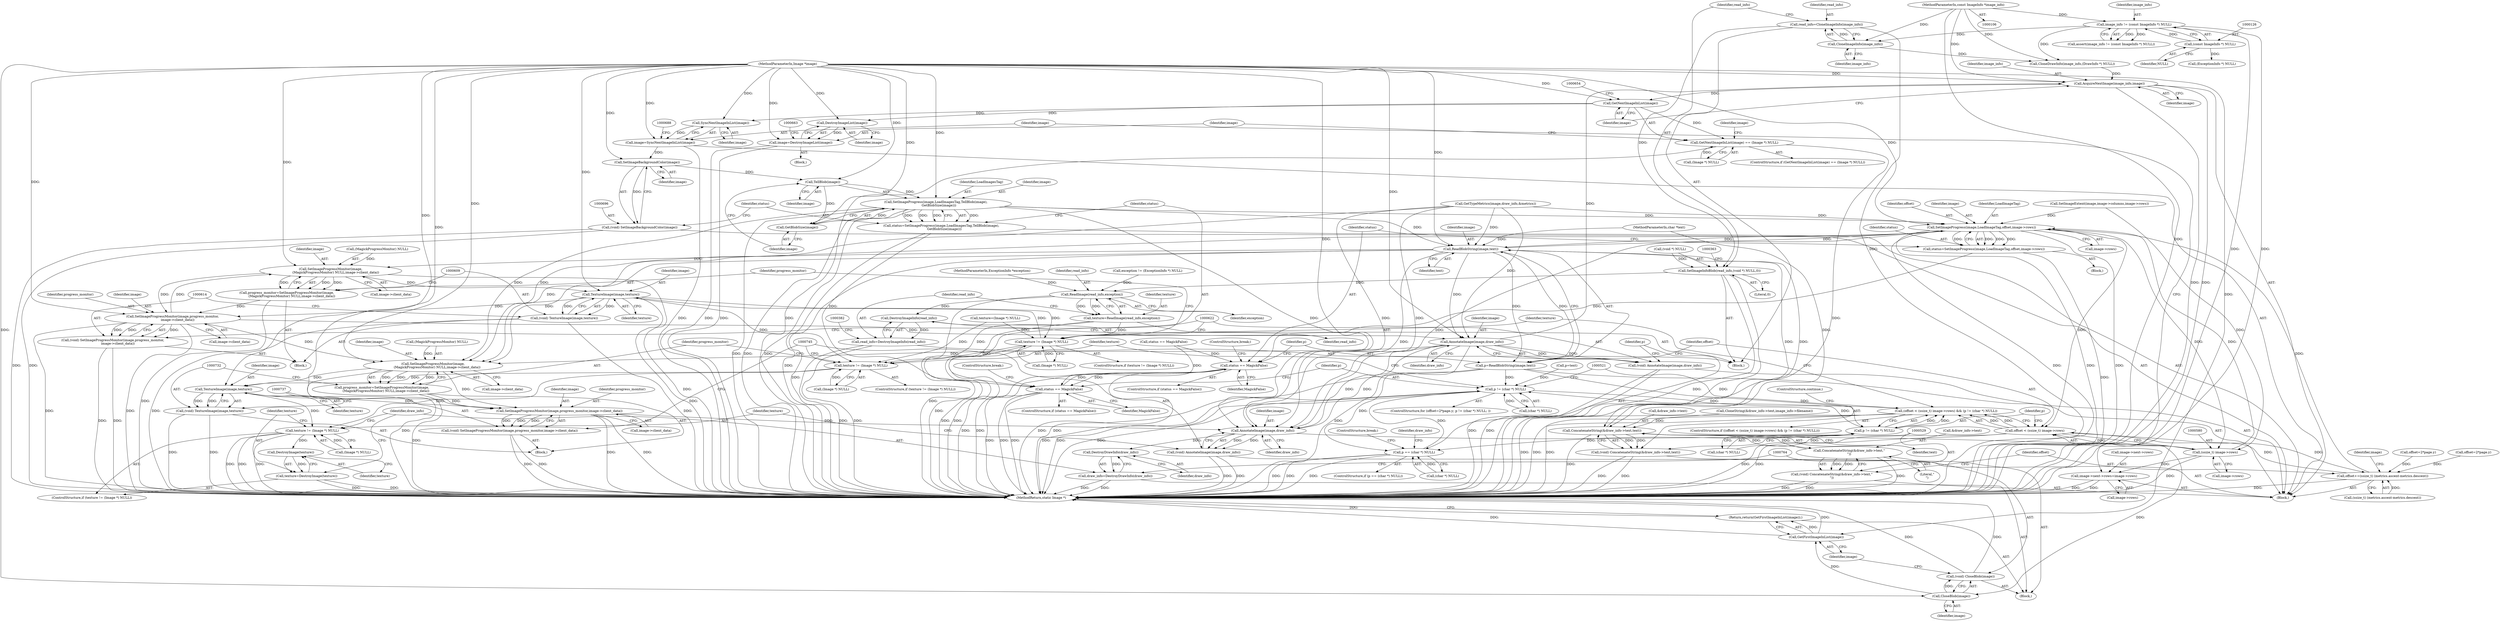 digraph "0_ImageMagick_f6e9d0d9955e85bdd7540b251cd50d598dacc5e6_66@API" {
"1000352" [label="(Call,read_info=CloneImageInfo(image_info))"];
"1000354" [label="(Call,CloneImageInfo(image_info))"];
"1000123" [label="(Call,image_info != (const ImageInfo *) NULL)"];
"1000107" [label="(MethodParameterIn,const ImageInfo *image_info)"];
"1000125" [label="(Call,(const ImageInfo *) NULL)"];
"1000356" [label="(Call,SetImageInfoBlob(read_info,(void *) NULL,0))"];
"1000374" [label="(Call,ReadImage(read_info,exception))"];
"1000372" [label="(Call,texture=ReadImage(read_info,exception))"];
"1000591" [label="(Call,texture != (Image *) NULL)"];
"1000610" [label="(Call,TextureImage(image,texture))"];
"1000608" [label="(Call,(void) TextureImage(image,texture))"];
"1000615" [label="(Call,SetImageProgressMonitor(image,progress_monitor,\n          image->client_data))"];
"1000600" [label="(Call,SetImageProgressMonitor(image,\n          (MagickProgressMonitor) NULL,image->client_data))"];
"1000598" [label="(Call,progress_monitor=SetImageProgressMonitor(image,\n          (MagickProgressMonitor) NULL,image->client_data))"];
"1000613" [label="(Call,(void) SetImageProgressMonitor(image,progress_monitor,\n          image->client_data))"];
"1000623" [label="(Call,AnnotateImage(image,draw_info))"];
"1000621" [label="(Call,(void) AnnotateImage(image,draw_info))"];
"1000646" [label="(Call,AcquireNextImage(image_info,image))"];
"1000651" [label="(Call,GetNextImageInList(image))"];
"1000650" [label="(Call,GetNextImageInList(image) == (Image *) NULL)"];
"1000659" [label="(Call,DestroyImageList(image))"];
"1000657" [label="(Call,image=DestroyImageList(image))"];
"1000685" [label="(Call,SyncNextImageInList(image))"];
"1000683" [label="(Call,image=SyncNextImageInList(image))"];
"1000697" [label="(Call,SetImageBackgroundColor(image))"];
"1000695" [label="(Call,(void) SetImageBackgroundColor(image))"];
"1000704" [label="(Call,TellBlob(image))"];
"1000701" [label="(Call,SetImageProgress(image,LoadImagesTag,TellBlob(image),\n      GetBlobSize(image)))"];
"1000558" [label="(Call,SetImageProgress(image,LoadImageTag,offset,image->rows))"];
"1000556" [label="(Call,status=SetImageProgress(image,LoadImageTag,offset,image->rows))"];
"1000566" [label="(Call,status == MagickFalse)"];
"1000709" [label="(Call,status == MagickFalse)"];
"1000572" [label="(Call,ReadBlobString(image,text))"];
"1000522" [label="(Call,ConcatenateString(&draw_info->text,text))"];
"1000520" [label="(Call,(void) ConcatenateString(&draw_info->text,text))"];
"1000530" [label="(Call,ConcatenateString(&draw_info->text,\"\n\"))"];
"1000528" [label="(Call,(void) ConcatenateString(&draw_info->text,\"\n\"))"];
"1000570" [label="(Call,p=ReadBlobString(image,text))"];
"1000514" [label="(Call,p != (char *) NULL)"];
"1000576" [label="(Call,(offset < (ssize_t) image->rows) && (p != (char *) NULL))"];
"1000584" [label="(Call,p != (char *) NULL)"];
"1000627" [label="(Call,p == (char *) NULL)"];
"1000723" [label="(Call,SetImageProgressMonitor(image,\n        (MagickProgressMonitor) NULL,image->client_data))"];
"1000721" [label="(Call,progress_monitor=SetImageProgressMonitor(image,\n        (MagickProgressMonitor) NULL,image->client_data))"];
"1000738" [label="(Call,SetImageProgressMonitor(image,progress_monitor,image->client_data))"];
"1000736" [label="(Call,(void) SetImageProgressMonitor(image,progress_monitor,image->client_data))"];
"1000746" [label="(Call,AnnotateImage(image,draw_info))"];
"1000744" [label="(Call,(void) AnnotateImage(image,draw_info))"];
"1000761" [label="(Call,DestroyDrawInfo(draw_info))"];
"1000759" [label="(Call,draw_info=DestroyDrawInfo(draw_info))"];
"1000765" [label="(Call,CloseBlob(image))"];
"1000763" [label="(Call,(void) CloseBlob(image))"];
"1000768" [label="(Call,GetFirstImageInList(image))"];
"1000767" [label="(Return,return(GetFirstImageInList(image));)"];
"1000733" [label="(Call,TextureImage(image,texture))"];
"1000731" [label="(Call,(void) TextureImage(image,texture))"];
"1000750" [label="(Call,texture != (Image *) NULL)"];
"1000757" [label="(Call,DestroyImage(texture))"];
"1000755" [label="(Call,texture=DestroyImage(texture))"];
"1000577" [label="(Call,offset < (ssize_t) image->rows)"];
"1000536" [label="(Call,offset+=(ssize_t) (metrics.ascent-metrics.descent))"];
"1000579" [label="(Call,(ssize_t) image->rows)"];
"1000674" [label="(Call,image->next->rows=image->rows)"];
"1000699" [label="(Call,status=SetImageProgress(image,LoadImagesTag,TellBlob(image),\n      GetBlobSize(image)))"];
"1000706" [label="(Call,GetBlobSize(image))"];
"1000714" [label="(Call,texture != (Image *) NULL)"];
"1000379" [label="(Call,DestroyImageInfo(read_info))"];
"1000377" [label="(Call,read_info=DestroyImageInfo(read_info))"];
"1000731" [label="(Call,(void) TextureImage(image,texture))"];
"1000700" [label="(Identifier,status)"];
"1000605" [label="(Call,image->client_data)"];
"1000649" [label="(ControlStructure,if (GetNextImageInList(image) == (Image *) NULL))"];
"1000686" [label="(Identifier,image)"];
"1000577" [label="(Call,offset < (ssize_t) image->rows)"];
"1000387" [label="(Call,CloneDrawInfo(image_info,(DrawInfo *) NULL))"];
"1000621" [label="(Call,(void) AnnotateImage(image,draw_info))"];
"1000550" [label="(Identifier,image)"];
"1000353" [label="(Identifier,read_info)"];
"1000152" [label="(Call,(ExceptionInfo *) NULL)"];
"1000765" [label="(Call,CloseBlob(image))"];
"1000355" [label="(Identifier,image_info)"];
"1000537" [label="(Identifier,offset)"];
"1000624" [label="(Identifier,image)"];
"1000356" [label="(Call,SetImageInfoBlob(read_info,(void *) NULL,0))"];
"1000566" [label="(Call,status == MagickFalse)"];
"1000747" [label="(Identifier,image)"];
"1000528" [label="(Call,(void) ConcatenateString(&draw_info->text,\"\n\"))"];
"1000507" [label="(Call,offset=2*page.y)"];
"1000531" [label="(Call,&draw_info->text)"];
"1000674" [label="(Call,image->next->rows=image->rows)"];
"1000377" [label="(Call,read_info=DestroyImageInfo(read_info))"];
"1000608" [label="(Call,(void) TextureImage(image,texture))"];
"1000561" [label="(Identifier,offset)"];
"1000523" [label="(Call,&draw_info->text)"];
"1000590" [label="(ControlStructure,if (texture != (Image *) NULL))"];
"1000723" [label="(Call,SetImageProgressMonitor(image,\n        (MagickProgressMonitor) NULL,image->client_data))"];
"1000636" [label="(Identifier,draw_info)"];
"1000301" [label="(Call,SetImageExtent(image,image->columns,image->rows))"];
"1000611" [label="(Identifier,image)"];
"1000352" [label="(Call,read_info=CloneImageInfo(image_info))"];
"1000647" [label="(Identifier,image_info)"];
"1000354" [label="(Call,CloneImageInfo(image_info))"];
"1000601" [label="(Identifier,image)"];
"1000668" [label="(Identifier,image)"];
"1000434" [label="(Call,status == MagickFalse)"];
"1000584" [label="(Call,p != (char *) NULL)"];
"1000568" [label="(Identifier,MagickFalse)"];
"1000527" [label="(Identifier,text)"];
"1000736" [label="(Call,(void) SetImageProgressMonitor(image,progress_monitor,image->client_data))"];
"1000538" [label="(Call,(ssize_t) (metrics.ascent-metrics.descent))"];
"1000722" [label="(Identifier,progress_monitor)"];
"1000556" [label="(Call,status=SetImageProgress(image,LoadImageTag,offset,image->rows))"];
"1000573" [label="(Identifier,image)"];
"1000758" [label="(Identifier,texture)"];
"1000600" [label="(Call,SetImageProgressMonitor(image,\n          (MagickProgressMonitor) NULL,image->client_data))"];
"1000733" [label="(Call,TextureImage(image,texture))"];
"1000361" [label="(Literal,0)"];
"1000124" [label="(Identifier,image_info)"];
"1000372" [label="(Call,texture=ReadImage(read_info,exception))"];
"1000697" [label="(Call,SetImageBackgroundColor(image))"];
"1000629" [label="(Call,(char *) NULL)"];
"1000596" [label="(Block,)"];
"1000744" [label="(Call,(void) AnnotateImage(image,draw_info))"];
"1000592" [label="(Identifier,texture)"];
"1000763" [label="(Call,(void) CloseBlob(image))"];
"1000716" [label="(Call,(Image *) NULL)"];
"1000708" [label="(ControlStructure,if (status == MagickFalse))"];
"1000589" [label="(ControlStructure,continue;)"];
"1000536" [label="(Call,offset+=(ssize_t) (metrics.ascent-metrics.descent))"];
"1000375" [label="(Identifier,read_info)"];
"1000516" [label="(Call,(char *) NULL)"];
"1000684" [label="(Identifier,image)"];
"1000122" [label="(Call,assert(image_info != (const ImageInfo *) NULL))"];
"1000751" [label="(Identifier,texture)"];
"1000710" [label="(Identifier,status)"];
"1000127" [label="(Identifier,NULL)"];
"1000555" [label="(Block,)"];
"1000766" [label="(Identifier,image)"];
"1000380" [label="(Identifier,read_info)"];
"1000657" [label="(Call,image=DestroyImageList(image))"];
"1000712" [label="(ControlStructure,break;)"];
"1000762" [label="(Identifier,draw_info)"];
"1000578" [label="(Identifier,offset)"];
"1000713" [label="(ControlStructure,if (texture != (Image *) NULL))"];
"1000626" [label="(ControlStructure,if (p == (char *) NULL))"];
"1000704" [label="(Call,TellBlob(image))"];
"1000535" [label="(Literal,\"\n\")"];
"1000610" [label="(Call,TextureImage(image,texture))"];
"1000724" [label="(Identifier,image)"];
"1000646" [label="(Call,AcquireNextImage(image_info,image))"];
"1000337" [label="(Call,texture=(Image *) NULL)"];
"1000520" [label="(Call,(void) ConcatenateString(&draw_info->text,text))"];
"1000581" [label="(Call,image->rows)"];
"1000522" [label="(Call,ConcatenateString(&draw_info->text,text))"];
"1000757" [label="(Call,DestroyImage(texture))"];
"1000639" [label="(Call,offset=2*page.y)"];
"1000613" [label="(Call,(void) SetImageProgressMonitor(image,progress_monitor,\n          image->client_data))"];
"1000628" [label="(Identifier,p)"];
"1000719" [label="(Block,)"];
"1000680" [label="(Call,image->rows)"];
"1000376" [label="(Identifier,exception)"];
"1000648" [label="(Identifier,image)"];
"1000748" [label="(Identifier,draw_info)"];
"1000735" [label="(Identifier,texture)"];
"1000428" [label="(Call,GetTypeMetrics(image,draw_info,&metrics))"];
"1000357" [label="(Identifier,read_info)"];
"1000515" [label="(Identifier,p)"];
"1000768" [label="(Call,GetFirstImageInList(image))"];
"1000558" [label="(Call,SetImageProgress(image,LoadImageTag,offset,image->rows))"];
"1000559" [label="(Identifier,image)"];
"1000514" [label="(Call,p != (char *) NULL)"];
"1000739" [label="(Identifier,image)"];
"1000740" [label="(Identifier,progress_monitor)"];
"1000150" [label="(Call,exception != (ExceptionInfo *) NULL)"];
"1000109" [label="(MethodParameterIn,char *text)"];
"1000755" [label="(Call,texture=DestroyImage(texture))"];
"1000725" [label="(Call,(MagickProgressMonitor) NULL)"];
"1000685" [label="(Call,SyncNextImageInList(image))"];
"1000394" [label="(Call,CloneString(&draw_info->text,image_info->filename))"];
"1000572" [label="(Call,ReadBlobString(image,text))"];
"1000741" [label="(Call,image->client_data)"];
"1000752" [label="(Call,(Image *) NULL)"];
"1000699" [label="(Call,status=SetImageProgress(image,LoadImagesTag,TellBlob(image),\n      GetBlobSize(image)))"];
"1000734" [label="(Identifier,image)"];
"1000706" [label="(Call,GetBlobSize(image))"];
"1000750" [label="(Call,texture != (Image *) NULL)"];
"1000698" [label="(Identifier,image)"];
"1000627" [label="(Call,p == (char *) NULL)"];
"1000373" [label="(Identifier,texture)"];
"1000728" [label="(Call,image->client_data)"];
"1000705" [label="(Identifier,image)"];
"1000617" [label="(Identifier,progress_monitor)"];
"1000557" [label="(Identifier,status)"];
"1000761" [label="(Call,DestroyDrawInfo(draw_info))"];
"1000579" [label="(Call,(ssize_t) image->rows)"];
"1000562" [label="(Call,image->rows)"];
"1000586" [label="(Call,(char *) NULL)"];
"1000632" [label="(ControlStructure,break;)"];
"1000123" [label="(Call,image_info != (const ImageInfo *) NULL)"];
"1000702" [label="(Identifier,image)"];
"1000769" [label="(Identifier,image)"];
"1000707" [label="(Identifier,image)"];
"1000759" [label="(Call,draw_info=DestroyDrawInfo(draw_info))"];
"1000593" [label="(Call,(Image *) NULL)"];
"1000612" [label="(Identifier,texture)"];
"1000703" [label="(Identifier,LoadImagesTag)"];
"1000111" [label="(Block,)"];
"1000530" [label="(Call,ConcatenateString(&draw_info->text,\"\n\"))"];
"1000770" [label="(MethodReturn,static Image *)"];
"1000651" [label="(Call,GetNextImageInList(image))"];
"1000695" [label="(Call,(void) SetImageBackgroundColor(image))"];
"1000570" [label="(Call,p=ReadBlobString(image,text))"];
"1000760" [label="(Identifier,draw_info)"];
"1000656" [label="(Block,)"];
"1000591" [label="(Call,texture != (Image *) NULL)"];
"1000618" [label="(Call,image->client_data)"];
"1000616" [label="(Identifier,image)"];
"1000602" [label="(Call,(MagickProgressMonitor) NULL)"];
"1000652" [label="(Identifier,image)"];
"1000599" [label="(Identifier,progress_monitor)"];
"1000574" [label="(Identifier,text)"];
"1000519" [label="(Block,)"];
"1000659" [label="(Call,DestroyImageList(image))"];
"1000567" [label="(Identifier,status)"];
"1000660" [label="(Identifier,image)"];
"1000506" [label="(ControlStructure,for (offset=2*page.y; p != (char *) NULL; ))"];
"1000374" [label="(Call,ReadImage(read_info,exception))"];
"1000576" [label="(Call,(offset < (ssize_t) image->rows) && (p != (char *) NULL))"];
"1000714" [label="(Call,texture != (Image *) NULL)"];
"1000571" [label="(Identifier,p)"];
"1000125" [label="(Call,(const ImageInfo *) NULL)"];
"1000358" [label="(Call,(void *) NULL)"];
"1000107" [label="(MethodParameterIn,const ImageInfo *image_info)"];
"1000746" [label="(Call,AnnotateImage(image,draw_info))"];
"1000767" [label="(Return,return(GetFirstImageInList(image));)"];
"1000575" [label="(ControlStructure,if ((offset < (ssize_t) image->rows) && (p != (char *) NULL)))"];
"1000721" [label="(Call,progress_monitor=SetImageProgressMonitor(image,\n        (MagickProgressMonitor) NULL,image->client_data))"];
"1000711" [label="(Identifier,MagickFalse)"];
"1000565" [label="(ControlStructure,if (status == MagickFalse))"];
"1000350" [label="(Block,)"];
"1000650" [label="(Call,GetNextImageInList(image) == (Image *) NULL)"];
"1000658" [label="(Identifier,image)"];
"1000560" [label="(Identifier,LoadImageTag)"];
"1000379" [label="(Call,DestroyImageInfo(read_info))"];
"1000378" [label="(Identifier,read_info)"];
"1000709" [label="(Call,status == MagickFalse)"];
"1000503" [label="(Call,p=text)"];
"1000756" [label="(Identifier,texture)"];
"1000623" [label="(Call,AnnotateImage(image,draw_info))"];
"1000749" [label="(ControlStructure,if (texture != (Image *) NULL))"];
"1000585" [label="(Identifier,p)"];
"1000701" [label="(Call,SetImageProgress(image,LoadImagesTag,TellBlob(image),\n      GetBlobSize(image)))"];
"1000615" [label="(Call,SetImageProgressMonitor(image,progress_monitor,\n          image->client_data))"];
"1000625" [label="(Identifier,draw_info)"];
"1000683" [label="(Call,image=SyncNextImageInList(image))"];
"1000108" [label="(MethodParameterIn,Image *image)"];
"1000738" [label="(Call,SetImageProgressMonitor(image,progress_monitor,image->client_data))"];
"1000715" [label="(Identifier,texture)"];
"1000675" [label="(Call,image->next->rows)"];
"1000653" [label="(Call,(Image *) NULL)"];
"1000598" [label="(Call,progress_monitor=SetImageProgressMonitor(image,\n          (MagickProgressMonitor) NULL,image->client_data))"];
"1000569" [label="(ControlStructure,break;)"];
"1000110" [label="(MethodParameterIn,ExceptionInfo *exception)"];
"1000352" -> "1000350"  [label="AST: "];
"1000352" -> "1000354"  [label="CFG: "];
"1000353" -> "1000352"  [label="AST: "];
"1000354" -> "1000352"  [label="AST: "];
"1000357" -> "1000352"  [label="CFG: "];
"1000352" -> "1000770"  [label="DDG: "];
"1000354" -> "1000352"  [label="DDG: "];
"1000352" -> "1000356"  [label="DDG: "];
"1000354" -> "1000355"  [label="CFG: "];
"1000355" -> "1000354"  [label="AST: "];
"1000123" -> "1000354"  [label="DDG: "];
"1000107" -> "1000354"  [label="DDG: "];
"1000354" -> "1000387"  [label="DDG: "];
"1000123" -> "1000122"  [label="AST: "];
"1000123" -> "1000125"  [label="CFG: "];
"1000124" -> "1000123"  [label="AST: "];
"1000125" -> "1000123"  [label="AST: "];
"1000122" -> "1000123"  [label="CFG: "];
"1000123" -> "1000770"  [label="DDG: "];
"1000123" -> "1000770"  [label="DDG: "];
"1000123" -> "1000122"  [label="DDG: "];
"1000123" -> "1000122"  [label="DDG: "];
"1000107" -> "1000123"  [label="DDG: "];
"1000125" -> "1000123"  [label="DDG: "];
"1000123" -> "1000387"  [label="DDG: "];
"1000107" -> "1000106"  [label="AST: "];
"1000107" -> "1000770"  [label="DDG: "];
"1000107" -> "1000387"  [label="DDG: "];
"1000107" -> "1000646"  [label="DDG: "];
"1000125" -> "1000127"  [label="CFG: "];
"1000126" -> "1000125"  [label="AST: "];
"1000127" -> "1000125"  [label="AST: "];
"1000125" -> "1000152"  [label="DDG: "];
"1000356" -> "1000350"  [label="AST: "];
"1000356" -> "1000361"  [label="CFG: "];
"1000357" -> "1000356"  [label="AST: "];
"1000358" -> "1000356"  [label="AST: "];
"1000361" -> "1000356"  [label="AST: "];
"1000363" -> "1000356"  [label="CFG: "];
"1000356" -> "1000770"  [label="DDG: "];
"1000356" -> "1000770"  [label="DDG: "];
"1000358" -> "1000356"  [label="DDG: "];
"1000356" -> "1000374"  [label="DDG: "];
"1000374" -> "1000372"  [label="AST: "];
"1000374" -> "1000376"  [label="CFG: "];
"1000375" -> "1000374"  [label="AST: "];
"1000376" -> "1000374"  [label="AST: "];
"1000372" -> "1000374"  [label="CFG: "];
"1000374" -> "1000770"  [label="DDG: "];
"1000374" -> "1000372"  [label="DDG: "];
"1000374" -> "1000372"  [label="DDG: "];
"1000150" -> "1000374"  [label="DDG: "];
"1000110" -> "1000374"  [label="DDG: "];
"1000374" -> "1000379"  [label="DDG: "];
"1000372" -> "1000350"  [label="AST: "];
"1000373" -> "1000372"  [label="AST: "];
"1000378" -> "1000372"  [label="CFG: "];
"1000372" -> "1000770"  [label="DDG: "];
"1000372" -> "1000591"  [label="DDG: "];
"1000372" -> "1000714"  [label="DDG: "];
"1000591" -> "1000590"  [label="AST: "];
"1000591" -> "1000593"  [label="CFG: "];
"1000592" -> "1000591"  [label="AST: "];
"1000593" -> "1000591"  [label="AST: "];
"1000599" -> "1000591"  [label="CFG: "];
"1000622" -> "1000591"  [label="CFG: "];
"1000591" -> "1000770"  [label="DDG: "];
"1000591" -> "1000770"  [label="DDG: "];
"1000337" -> "1000591"  [label="DDG: "];
"1000610" -> "1000591"  [label="DDG: "];
"1000593" -> "1000591"  [label="DDG: "];
"1000591" -> "1000610"  [label="DDG: "];
"1000591" -> "1000714"  [label="DDG: "];
"1000610" -> "1000608"  [label="AST: "];
"1000610" -> "1000612"  [label="CFG: "];
"1000611" -> "1000610"  [label="AST: "];
"1000612" -> "1000610"  [label="AST: "];
"1000608" -> "1000610"  [label="CFG: "];
"1000610" -> "1000770"  [label="DDG: "];
"1000610" -> "1000608"  [label="DDG: "];
"1000610" -> "1000608"  [label="DDG: "];
"1000600" -> "1000610"  [label="DDG: "];
"1000108" -> "1000610"  [label="DDG: "];
"1000610" -> "1000615"  [label="DDG: "];
"1000610" -> "1000714"  [label="DDG: "];
"1000608" -> "1000596"  [label="AST: "];
"1000609" -> "1000608"  [label="AST: "];
"1000614" -> "1000608"  [label="CFG: "];
"1000608" -> "1000770"  [label="DDG: "];
"1000608" -> "1000770"  [label="DDG: "];
"1000615" -> "1000613"  [label="AST: "];
"1000615" -> "1000618"  [label="CFG: "];
"1000616" -> "1000615"  [label="AST: "];
"1000617" -> "1000615"  [label="AST: "];
"1000618" -> "1000615"  [label="AST: "];
"1000613" -> "1000615"  [label="CFG: "];
"1000615" -> "1000770"  [label="DDG: "];
"1000615" -> "1000770"  [label="DDG: "];
"1000615" -> "1000600"  [label="DDG: "];
"1000615" -> "1000613"  [label="DDG: "];
"1000615" -> "1000613"  [label="DDG: "];
"1000615" -> "1000613"  [label="DDG: "];
"1000108" -> "1000615"  [label="DDG: "];
"1000598" -> "1000615"  [label="DDG: "];
"1000600" -> "1000615"  [label="DDG: "];
"1000615" -> "1000623"  [label="DDG: "];
"1000615" -> "1000723"  [label="DDG: "];
"1000600" -> "1000598"  [label="AST: "];
"1000600" -> "1000605"  [label="CFG: "];
"1000601" -> "1000600"  [label="AST: "];
"1000602" -> "1000600"  [label="AST: "];
"1000605" -> "1000600"  [label="AST: "];
"1000598" -> "1000600"  [label="CFG: "];
"1000600" -> "1000770"  [label="DDG: "];
"1000600" -> "1000598"  [label="DDG: "];
"1000600" -> "1000598"  [label="DDG: "];
"1000600" -> "1000598"  [label="DDG: "];
"1000572" -> "1000600"  [label="DDG: "];
"1000108" -> "1000600"  [label="DDG: "];
"1000602" -> "1000600"  [label="DDG: "];
"1000598" -> "1000596"  [label="AST: "];
"1000599" -> "1000598"  [label="AST: "];
"1000609" -> "1000598"  [label="CFG: "];
"1000598" -> "1000770"  [label="DDG: "];
"1000613" -> "1000596"  [label="AST: "];
"1000614" -> "1000613"  [label="AST: "];
"1000622" -> "1000613"  [label="CFG: "];
"1000613" -> "1000770"  [label="DDG: "];
"1000613" -> "1000770"  [label="DDG: "];
"1000623" -> "1000621"  [label="AST: "];
"1000623" -> "1000625"  [label="CFG: "];
"1000624" -> "1000623"  [label="AST: "];
"1000625" -> "1000623"  [label="AST: "];
"1000621" -> "1000623"  [label="CFG: "];
"1000623" -> "1000770"  [label="DDG: "];
"1000623" -> "1000621"  [label="DDG: "];
"1000623" -> "1000621"  [label="DDG: "];
"1000572" -> "1000623"  [label="DDG: "];
"1000108" -> "1000623"  [label="DDG: "];
"1000428" -> "1000623"  [label="DDG: "];
"1000623" -> "1000646"  [label="DDG: "];
"1000623" -> "1000723"  [label="DDG: "];
"1000623" -> "1000746"  [label="DDG: "];
"1000623" -> "1000746"  [label="DDG: "];
"1000621" -> "1000519"  [label="AST: "];
"1000622" -> "1000621"  [label="AST: "];
"1000628" -> "1000621"  [label="CFG: "];
"1000621" -> "1000770"  [label="DDG: "];
"1000621" -> "1000770"  [label="DDG: "];
"1000646" -> "1000519"  [label="AST: "];
"1000646" -> "1000648"  [label="CFG: "];
"1000647" -> "1000646"  [label="AST: "];
"1000648" -> "1000646"  [label="AST: "];
"1000652" -> "1000646"  [label="CFG: "];
"1000646" -> "1000770"  [label="DDG: "];
"1000646" -> "1000770"  [label="DDG: "];
"1000387" -> "1000646"  [label="DDG: "];
"1000108" -> "1000646"  [label="DDG: "];
"1000646" -> "1000651"  [label="DDG: "];
"1000651" -> "1000650"  [label="AST: "];
"1000651" -> "1000652"  [label="CFG: "];
"1000652" -> "1000651"  [label="AST: "];
"1000654" -> "1000651"  [label="CFG: "];
"1000651" -> "1000650"  [label="DDG: "];
"1000108" -> "1000651"  [label="DDG: "];
"1000651" -> "1000659"  [label="DDG: "];
"1000651" -> "1000685"  [label="DDG: "];
"1000650" -> "1000649"  [label="AST: "];
"1000650" -> "1000653"  [label="CFG: "];
"1000653" -> "1000650"  [label="AST: "];
"1000658" -> "1000650"  [label="CFG: "];
"1000668" -> "1000650"  [label="CFG: "];
"1000650" -> "1000770"  [label="DDG: "];
"1000650" -> "1000770"  [label="DDG: "];
"1000653" -> "1000650"  [label="DDG: "];
"1000659" -> "1000657"  [label="AST: "];
"1000659" -> "1000660"  [label="CFG: "];
"1000660" -> "1000659"  [label="AST: "];
"1000657" -> "1000659"  [label="CFG: "];
"1000659" -> "1000657"  [label="DDG: "];
"1000108" -> "1000659"  [label="DDG: "];
"1000657" -> "1000656"  [label="AST: "];
"1000658" -> "1000657"  [label="AST: "];
"1000663" -> "1000657"  [label="CFG: "];
"1000657" -> "1000770"  [label="DDG: "];
"1000657" -> "1000770"  [label="DDG: "];
"1000108" -> "1000657"  [label="DDG: "];
"1000685" -> "1000683"  [label="AST: "];
"1000685" -> "1000686"  [label="CFG: "];
"1000686" -> "1000685"  [label="AST: "];
"1000683" -> "1000685"  [label="CFG: "];
"1000685" -> "1000683"  [label="DDG: "];
"1000108" -> "1000685"  [label="DDG: "];
"1000683" -> "1000519"  [label="AST: "];
"1000684" -> "1000683"  [label="AST: "];
"1000688" -> "1000683"  [label="CFG: "];
"1000683" -> "1000770"  [label="DDG: "];
"1000108" -> "1000683"  [label="DDG: "];
"1000683" -> "1000697"  [label="DDG: "];
"1000697" -> "1000695"  [label="AST: "];
"1000697" -> "1000698"  [label="CFG: "];
"1000698" -> "1000697"  [label="AST: "];
"1000695" -> "1000697"  [label="CFG: "];
"1000697" -> "1000695"  [label="DDG: "];
"1000108" -> "1000697"  [label="DDG: "];
"1000697" -> "1000704"  [label="DDG: "];
"1000695" -> "1000519"  [label="AST: "];
"1000696" -> "1000695"  [label="AST: "];
"1000700" -> "1000695"  [label="CFG: "];
"1000695" -> "1000770"  [label="DDG: "];
"1000695" -> "1000770"  [label="DDG: "];
"1000704" -> "1000701"  [label="AST: "];
"1000704" -> "1000705"  [label="CFG: "];
"1000705" -> "1000704"  [label="AST: "];
"1000707" -> "1000704"  [label="CFG: "];
"1000704" -> "1000701"  [label="DDG: "];
"1000108" -> "1000704"  [label="DDG: "];
"1000704" -> "1000706"  [label="DDG: "];
"1000701" -> "1000699"  [label="AST: "];
"1000701" -> "1000706"  [label="CFG: "];
"1000702" -> "1000701"  [label="AST: "];
"1000703" -> "1000701"  [label="AST: "];
"1000706" -> "1000701"  [label="AST: "];
"1000699" -> "1000701"  [label="CFG: "];
"1000701" -> "1000770"  [label="DDG: "];
"1000701" -> "1000770"  [label="DDG: "];
"1000701" -> "1000770"  [label="DDG: "];
"1000701" -> "1000558"  [label="DDG: "];
"1000701" -> "1000572"  [label="DDG: "];
"1000701" -> "1000699"  [label="DDG: "];
"1000701" -> "1000699"  [label="DDG: "];
"1000701" -> "1000699"  [label="DDG: "];
"1000701" -> "1000699"  [label="DDG: "];
"1000706" -> "1000701"  [label="DDG: "];
"1000108" -> "1000701"  [label="DDG: "];
"1000701" -> "1000723"  [label="DDG: "];
"1000701" -> "1000746"  [label="DDG: "];
"1000558" -> "1000556"  [label="AST: "];
"1000558" -> "1000562"  [label="CFG: "];
"1000559" -> "1000558"  [label="AST: "];
"1000560" -> "1000558"  [label="AST: "];
"1000561" -> "1000558"  [label="AST: "];
"1000562" -> "1000558"  [label="AST: "];
"1000556" -> "1000558"  [label="CFG: "];
"1000558" -> "1000770"  [label="DDG: "];
"1000558" -> "1000770"  [label="DDG: "];
"1000558" -> "1000770"  [label="DDG: "];
"1000558" -> "1000556"  [label="DDG: "];
"1000558" -> "1000556"  [label="DDG: "];
"1000558" -> "1000556"  [label="DDG: "];
"1000558" -> "1000556"  [label="DDG: "];
"1000572" -> "1000558"  [label="DDG: "];
"1000428" -> "1000558"  [label="DDG: "];
"1000108" -> "1000558"  [label="DDG: "];
"1000536" -> "1000558"  [label="DDG: "];
"1000301" -> "1000558"  [label="DDG: "];
"1000579" -> "1000558"  [label="DDG: "];
"1000558" -> "1000572"  [label="DDG: "];
"1000558" -> "1000577"  [label="DDG: "];
"1000558" -> "1000579"  [label="DDG: "];
"1000558" -> "1000723"  [label="DDG: "];
"1000558" -> "1000746"  [label="DDG: "];
"1000556" -> "1000555"  [label="AST: "];
"1000557" -> "1000556"  [label="AST: "];
"1000567" -> "1000556"  [label="CFG: "];
"1000556" -> "1000770"  [label="DDG: "];
"1000556" -> "1000566"  [label="DDG: "];
"1000566" -> "1000565"  [label="AST: "];
"1000566" -> "1000568"  [label="CFG: "];
"1000567" -> "1000566"  [label="AST: "];
"1000568" -> "1000566"  [label="AST: "];
"1000569" -> "1000566"  [label="CFG: "];
"1000571" -> "1000566"  [label="CFG: "];
"1000566" -> "1000770"  [label="DDG: "];
"1000566" -> "1000770"  [label="DDG: "];
"1000566" -> "1000770"  [label="DDG: "];
"1000709" -> "1000566"  [label="DDG: "];
"1000434" -> "1000566"  [label="DDG: "];
"1000566" -> "1000709"  [label="DDG: "];
"1000709" -> "1000708"  [label="AST: "];
"1000709" -> "1000711"  [label="CFG: "];
"1000710" -> "1000709"  [label="AST: "];
"1000711" -> "1000709"  [label="AST: "];
"1000515" -> "1000709"  [label="CFG: "];
"1000712" -> "1000709"  [label="CFG: "];
"1000709" -> "1000770"  [label="DDG: "];
"1000709" -> "1000770"  [label="DDG: "];
"1000709" -> "1000770"  [label="DDG: "];
"1000699" -> "1000709"  [label="DDG: "];
"1000434" -> "1000709"  [label="DDG: "];
"1000572" -> "1000570"  [label="AST: "];
"1000572" -> "1000574"  [label="CFG: "];
"1000573" -> "1000572"  [label="AST: "];
"1000574" -> "1000572"  [label="AST: "];
"1000570" -> "1000572"  [label="CFG: "];
"1000572" -> "1000770"  [label="DDG: "];
"1000572" -> "1000522"  [label="DDG: "];
"1000572" -> "1000570"  [label="DDG: "];
"1000572" -> "1000570"  [label="DDG: "];
"1000428" -> "1000572"  [label="DDG: "];
"1000108" -> "1000572"  [label="DDG: "];
"1000522" -> "1000572"  [label="DDG: "];
"1000109" -> "1000572"  [label="DDG: "];
"1000572" -> "1000723"  [label="DDG: "];
"1000572" -> "1000746"  [label="DDG: "];
"1000522" -> "1000520"  [label="AST: "];
"1000522" -> "1000527"  [label="CFG: "];
"1000523" -> "1000522"  [label="AST: "];
"1000527" -> "1000522"  [label="AST: "];
"1000520" -> "1000522"  [label="CFG: "];
"1000522" -> "1000770"  [label="DDG: "];
"1000522" -> "1000520"  [label="DDG: "];
"1000522" -> "1000520"  [label="DDG: "];
"1000530" -> "1000522"  [label="DDG: "];
"1000394" -> "1000522"  [label="DDG: "];
"1000109" -> "1000522"  [label="DDG: "];
"1000522" -> "1000530"  [label="DDG: "];
"1000520" -> "1000519"  [label="AST: "];
"1000521" -> "1000520"  [label="AST: "];
"1000529" -> "1000520"  [label="CFG: "];
"1000520" -> "1000770"  [label="DDG: "];
"1000520" -> "1000770"  [label="DDG: "];
"1000530" -> "1000528"  [label="AST: "];
"1000530" -> "1000535"  [label="CFG: "];
"1000531" -> "1000530"  [label="AST: "];
"1000535" -> "1000530"  [label="AST: "];
"1000528" -> "1000530"  [label="CFG: "];
"1000530" -> "1000770"  [label="DDG: "];
"1000530" -> "1000528"  [label="DDG: "];
"1000530" -> "1000528"  [label="DDG: "];
"1000528" -> "1000519"  [label="AST: "];
"1000529" -> "1000528"  [label="AST: "];
"1000537" -> "1000528"  [label="CFG: "];
"1000528" -> "1000770"  [label="DDG: "];
"1000528" -> "1000770"  [label="DDG: "];
"1000570" -> "1000519"  [label="AST: "];
"1000571" -> "1000570"  [label="AST: "];
"1000578" -> "1000570"  [label="CFG: "];
"1000570" -> "1000770"  [label="DDG: "];
"1000570" -> "1000514"  [label="DDG: "];
"1000570" -> "1000584"  [label="DDG: "];
"1000570" -> "1000627"  [label="DDG: "];
"1000514" -> "1000506"  [label="AST: "];
"1000514" -> "1000516"  [label="CFG: "];
"1000515" -> "1000514"  [label="AST: "];
"1000516" -> "1000514"  [label="AST: "];
"1000521" -> "1000514"  [label="CFG: "];
"1000715" -> "1000514"  [label="CFG: "];
"1000514" -> "1000770"  [label="DDG: "];
"1000514" -> "1000770"  [label="DDG: "];
"1000514" -> "1000770"  [label="DDG: "];
"1000627" -> "1000514"  [label="DDG: "];
"1000503" -> "1000514"  [label="DDG: "];
"1000584" -> "1000514"  [label="DDG: "];
"1000516" -> "1000514"  [label="DDG: "];
"1000514" -> "1000576"  [label="DDG: "];
"1000576" -> "1000575"  [label="AST: "];
"1000576" -> "1000577"  [label="CFG: "];
"1000576" -> "1000584"  [label="CFG: "];
"1000577" -> "1000576"  [label="AST: "];
"1000584" -> "1000576"  [label="AST: "];
"1000589" -> "1000576"  [label="CFG: "];
"1000592" -> "1000576"  [label="CFG: "];
"1000576" -> "1000770"  [label="DDG: "];
"1000576" -> "1000770"  [label="DDG: "];
"1000576" -> "1000770"  [label="DDG: "];
"1000577" -> "1000576"  [label="DDG: "];
"1000577" -> "1000576"  [label="DDG: "];
"1000584" -> "1000576"  [label="DDG: "];
"1000584" -> "1000576"  [label="DDG: "];
"1000584" -> "1000586"  [label="CFG: "];
"1000585" -> "1000584"  [label="AST: "];
"1000586" -> "1000584"  [label="AST: "];
"1000586" -> "1000584"  [label="DDG: "];
"1000584" -> "1000627"  [label="DDG: "];
"1000627" -> "1000626"  [label="AST: "];
"1000627" -> "1000629"  [label="CFG: "];
"1000628" -> "1000627"  [label="AST: "];
"1000629" -> "1000627"  [label="AST: "];
"1000632" -> "1000627"  [label="CFG: "];
"1000636" -> "1000627"  [label="CFG: "];
"1000627" -> "1000770"  [label="DDG: "];
"1000627" -> "1000770"  [label="DDG: "];
"1000627" -> "1000770"  [label="DDG: "];
"1000629" -> "1000627"  [label="DDG: "];
"1000723" -> "1000721"  [label="AST: "];
"1000723" -> "1000728"  [label="CFG: "];
"1000724" -> "1000723"  [label="AST: "];
"1000725" -> "1000723"  [label="AST: "];
"1000728" -> "1000723"  [label="AST: "];
"1000721" -> "1000723"  [label="CFG: "];
"1000723" -> "1000770"  [label="DDG: "];
"1000723" -> "1000721"  [label="DDG: "];
"1000723" -> "1000721"  [label="DDG: "];
"1000723" -> "1000721"  [label="DDG: "];
"1000428" -> "1000723"  [label="DDG: "];
"1000108" -> "1000723"  [label="DDG: "];
"1000725" -> "1000723"  [label="DDG: "];
"1000723" -> "1000733"  [label="DDG: "];
"1000723" -> "1000738"  [label="DDG: "];
"1000721" -> "1000719"  [label="AST: "];
"1000722" -> "1000721"  [label="AST: "];
"1000732" -> "1000721"  [label="CFG: "];
"1000721" -> "1000770"  [label="DDG: "];
"1000721" -> "1000738"  [label="DDG: "];
"1000738" -> "1000736"  [label="AST: "];
"1000738" -> "1000741"  [label="CFG: "];
"1000739" -> "1000738"  [label="AST: "];
"1000740" -> "1000738"  [label="AST: "];
"1000741" -> "1000738"  [label="AST: "];
"1000736" -> "1000738"  [label="CFG: "];
"1000738" -> "1000770"  [label="DDG: "];
"1000738" -> "1000770"  [label="DDG: "];
"1000738" -> "1000736"  [label="DDG: "];
"1000738" -> "1000736"  [label="DDG: "];
"1000738" -> "1000736"  [label="DDG: "];
"1000733" -> "1000738"  [label="DDG: "];
"1000108" -> "1000738"  [label="DDG: "];
"1000738" -> "1000746"  [label="DDG: "];
"1000736" -> "1000719"  [label="AST: "];
"1000737" -> "1000736"  [label="AST: "];
"1000745" -> "1000736"  [label="CFG: "];
"1000736" -> "1000770"  [label="DDG: "];
"1000736" -> "1000770"  [label="DDG: "];
"1000746" -> "1000744"  [label="AST: "];
"1000746" -> "1000748"  [label="CFG: "];
"1000747" -> "1000746"  [label="AST: "];
"1000748" -> "1000746"  [label="AST: "];
"1000744" -> "1000746"  [label="CFG: "];
"1000746" -> "1000744"  [label="DDG: "];
"1000746" -> "1000744"  [label="DDG: "];
"1000428" -> "1000746"  [label="DDG: "];
"1000428" -> "1000746"  [label="DDG: "];
"1000108" -> "1000746"  [label="DDG: "];
"1000746" -> "1000761"  [label="DDG: "];
"1000746" -> "1000765"  [label="DDG: "];
"1000744" -> "1000111"  [label="AST: "];
"1000745" -> "1000744"  [label="AST: "];
"1000751" -> "1000744"  [label="CFG: "];
"1000744" -> "1000770"  [label="DDG: "];
"1000744" -> "1000770"  [label="DDG: "];
"1000761" -> "1000759"  [label="AST: "];
"1000761" -> "1000762"  [label="CFG: "];
"1000762" -> "1000761"  [label="AST: "];
"1000759" -> "1000761"  [label="CFG: "];
"1000761" -> "1000759"  [label="DDG: "];
"1000759" -> "1000111"  [label="AST: "];
"1000760" -> "1000759"  [label="AST: "];
"1000764" -> "1000759"  [label="CFG: "];
"1000759" -> "1000770"  [label="DDG: "];
"1000759" -> "1000770"  [label="DDG: "];
"1000765" -> "1000763"  [label="AST: "];
"1000765" -> "1000766"  [label="CFG: "];
"1000766" -> "1000765"  [label="AST: "];
"1000763" -> "1000765"  [label="CFG: "];
"1000765" -> "1000763"  [label="DDG: "];
"1000108" -> "1000765"  [label="DDG: "];
"1000765" -> "1000768"  [label="DDG: "];
"1000763" -> "1000111"  [label="AST: "];
"1000764" -> "1000763"  [label="AST: "];
"1000769" -> "1000763"  [label="CFG: "];
"1000763" -> "1000770"  [label="DDG: "];
"1000763" -> "1000770"  [label="DDG: "];
"1000768" -> "1000767"  [label="AST: "];
"1000768" -> "1000769"  [label="CFG: "];
"1000769" -> "1000768"  [label="AST: "];
"1000767" -> "1000768"  [label="CFG: "];
"1000768" -> "1000770"  [label="DDG: "];
"1000768" -> "1000770"  [label="DDG: "];
"1000768" -> "1000767"  [label="DDG: "];
"1000108" -> "1000768"  [label="DDG: "];
"1000767" -> "1000111"  [label="AST: "];
"1000770" -> "1000767"  [label="CFG: "];
"1000767" -> "1000770"  [label="DDG: "];
"1000733" -> "1000731"  [label="AST: "];
"1000733" -> "1000735"  [label="CFG: "];
"1000734" -> "1000733"  [label="AST: "];
"1000735" -> "1000733"  [label="AST: "];
"1000731" -> "1000733"  [label="CFG: "];
"1000733" -> "1000731"  [label="DDG: "];
"1000733" -> "1000731"  [label="DDG: "];
"1000108" -> "1000733"  [label="DDG: "];
"1000714" -> "1000733"  [label="DDG: "];
"1000733" -> "1000750"  [label="DDG: "];
"1000731" -> "1000719"  [label="AST: "];
"1000732" -> "1000731"  [label="AST: "];
"1000737" -> "1000731"  [label="CFG: "];
"1000731" -> "1000770"  [label="DDG: "];
"1000731" -> "1000770"  [label="DDG: "];
"1000750" -> "1000749"  [label="AST: "];
"1000750" -> "1000752"  [label="CFG: "];
"1000751" -> "1000750"  [label="AST: "];
"1000752" -> "1000750"  [label="AST: "];
"1000756" -> "1000750"  [label="CFG: "];
"1000760" -> "1000750"  [label="CFG: "];
"1000750" -> "1000770"  [label="DDG: "];
"1000750" -> "1000770"  [label="DDG: "];
"1000750" -> "1000770"  [label="DDG: "];
"1000714" -> "1000750"  [label="DDG: "];
"1000752" -> "1000750"  [label="DDG: "];
"1000750" -> "1000757"  [label="DDG: "];
"1000757" -> "1000755"  [label="AST: "];
"1000757" -> "1000758"  [label="CFG: "];
"1000758" -> "1000757"  [label="AST: "];
"1000755" -> "1000757"  [label="CFG: "];
"1000757" -> "1000755"  [label="DDG: "];
"1000755" -> "1000749"  [label="AST: "];
"1000756" -> "1000755"  [label="AST: "];
"1000760" -> "1000755"  [label="CFG: "];
"1000755" -> "1000770"  [label="DDG: "];
"1000755" -> "1000770"  [label="DDG: "];
"1000577" -> "1000579"  [label="CFG: "];
"1000578" -> "1000577"  [label="AST: "];
"1000579" -> "1000577"  [label="AST: "];
"1000585" -> "1000577"  [label="CFG: "];
"1000577" -> "1000770"  [label="DDG: "];
"1000577" -> "1000770"  [label="DDG: "];
"1000577" -> "1000536"  [label="DDG: "];
"1000536" -> "1000577"  [label="DDG: "];
"1000579" -> "1000577"  [label="DDG: "];
"1000536" -> "1000519"  [label="AST: "];
"1000536" -> "1000538"  [label="CFG: "];
"1000537" -> "1000536"  [label="AST: "];
"1000538" -> "1000536"  [label="AST: "];
"1000550" -> "1000536"  [label="CFG: "];
"1000536" -> "1000770"  [label="DDG: "];
"1000538" -> "1000536"  [label="DDG: "];
"1000639" -> "1000536"  [label="DDG: "];
"1000507" -> "1000536"  [label="DDG: "];
"1000579" -> "1000581"  [label="CFG: "];
"1000580" -> "1000579"  [label="AST: "];
"1000581" -> "1000579"  [label="AST: "];
"1000579" -> "1000770"  [label="DDG: "];
"1000301" -> "1000579"  [label="DDG: "];
"1000579" -> "1000674"  [label="DDG: "];
"1000674" -> "1000519"  [label="AST: "];
"1000674" -> "1000680"  [label="CFG: "];
"1000675" -> "1000674"  [label="AST: "];
"1000680" -> "1000674"  [label="AST: "];
"1000684" -> "1000674"  [label="CFG: "];
"1000674" -> "1000770"  [label="DDG: "];
"1000674" -> "1000770"  [label="DDG: "];
"1000699" -> "1000519"  [label="AST: "];
"1000700" -> "1000699"  [label="AST: "];
"1000710" -> "1000699"  [label="CFG: "];
"1000699" -> "1000770"  [label="DDG: "];
"1000706" -> "1000707"  [label="CFG: "];
"1000707" -> "1000706"  [label="AST: "];
"1000108" -> "1000706"  [label="DDG: "];
"1000714" -> "1000713"  [label="AST: "];
"1000714" -> "1000716"  [label="CFG: "];
"1000715" -> "1000714"  [label="AST: "];
"1000716" -> "1000714"  [label="AST: "];
"1000722" -> "1000714"  [label="CFG: "];
"1000745" -> "1000714"  [label="CFG: "];
"1000337" -> "1000714"  [label="DDG: "];
"1000716" -> "1000714"  [label="DDG: "];
"1000379" -> "1000377"  [label="AST: "];
"1000379" -> "1000380"  [label="CFG: "];
"1000380" -> "1000379"  [label="AST: "];
"1000377" -> "1000379"  [label="CFG: "];
"1000379" -> "1000377"  [label="DDG: "];
"1000377" -> "1000350"  [label="AST: "];
"1000378" -> "1000377"  [label="AST: "];
"1000382" -> "1000377"  [label="CFG: "];
"1000377" -> "1000770"  [label="DDG: "];
"1000377" -> "1000770"  [label="DDG: "];
}
